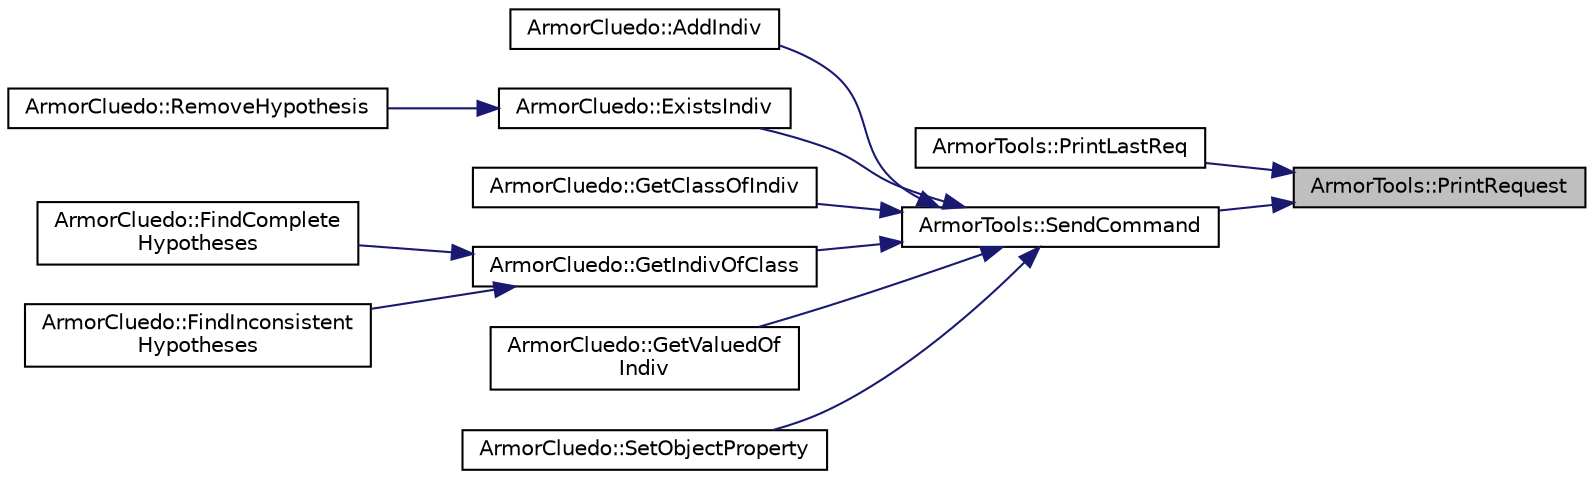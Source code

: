 digraph "ArmorTools::PrintRequest"
{
 // LATEX_PDF_SIZE
  edge [fontname="Helvetica",fontsize="10",labelfontname="Helvetica",labelfontsize="10"];
  node [fontname="Helvetica",fontsize="10",shape=record];
  rankdir="RL";
  Node1 [label="ArmorTools::PrintRequest",height=0.2,width=0.4,color="black", fillcolor="grey75", style="filled", fontcolor="black",tooltip="print a request to the screen."];
  Node1 -> Node2 [dir="back",color="midnightblue",fontsize="10",style="solid",fontname="Helvetica"];
  Node2 [label="ArmorTools::PrintLastReq",height=0.2,width=0.4,color="black", fillcolor="white", style="filled",URL="$a00174_ac7f632ed614b226cbc2b2fa352989643.html#ac7f632ed614b226cbc2b2fa352989643",tooltip="print the last request"];
  Node1 -> Node3 [dir="back",color="midnightblue",fontsize="10",style="solid",fontname="Helvetica"];
  Node3 [label="ArmorTools::SendCommand",height=0.2,width=0.4,color="black", fillcolor="white", style="filled",URL="$a00174_a6033ed90283ec6c78a2bc2b0106d0461.html#a6033ed90283ec6c78a2bc2b0106d0461",tooltip="fill in a command and send it to aRMOR"];
  Node3 -> Node4 [dir="back",color="midnightblue",fontsize="10",style="solid",fontname="Helvetica"];
  Node4 [label="ArmorCluedo::AddIndiv",height=0.2,width=0.4,color="black", fillcolor="white", style="filled",URL="$a00170_ad29930fec7803aed87b7244e73b98bff.html#ad29930fec7803aed87b7244e73b98bff",tooltip="add an individual to the ontology"];
  Node3 -> Node5 [dir="back",color="midnightblue",fontsize="10",style="solid",fontname="Helvetica"];
  Node5 [label="ArmorCluedo::ExistsIndiv",height=0.2,width=0.4,color="black", fillcolor="white", style="filled",URL="$a00170_a2086082362b61607798d6f968c263f9e.html#a2086082362b61607798d6f968c263f9e",tooltip="check if an individual exists"];
  Node5 -> Node6 [dir="back",color="midnightblue",fontsize="10",style="solid",fontname="Helvetica"];
  Node6 [label="ArmorCluedo::RemoveHypothesis",height=0.2,width=0.4,color="black", fillcolor="white", style="filled",URL="$a00170_a4ae659375e7a6d9564973718ece248e2.html#a4ae659375e7a6d9564973718ece248e2",tooltip="discard one hypothesis"];
  Node3 -> Node7 [dir="back",color="midnightblue",fontsize="10",style="solid",fontname="Helvetica"];
  Node7 [label="ArmorCluedo::GetClassOfIndiv",height=0.2,width=0.4,color="black", fillcolor="white", style="filled",URL="$a00170_a49216d015f97a9d510406a90e8c1fe30.html#a49216d015f97a9d510406a90e8c1fe30",tooltip="get the class of a given individual"];
  Node3 -> Node8 [dir="back",color="midnightblue",fontsize="10",style="solid",fontname="Helvetica"];
  Node8 [label="ArmorCluedo::GetIndivOfClass",height=0.2,width=0.4,color="black", fillcolor="white", style="filled",URL="$a00170_afef8229a755f495f008bfe4630a745fa.html#afef8229a755f495f008bfe4630a745fa",tooltip="find the individuals belonging to a class"];
  Node8 -> Node9 [dir="back",color="midnightblue",fontsize="10",style="solid",fontname="Helvetica"];
  Node9 [label="ArmorCluedo::FindComplete\lHypotheses",height=0.2,width=0.4,color="black", fillcolor="white", style="filled",URL="$a00170_aaf1832ed634a017c48e26c48f58c5f68.html#aaf1832ed634a017c48e26c48f58c5f68",tooltip="find all the complete hypotheses"];
  Node8 -> Node10 [dir="back",color="midnightblue",fontsize="10",style="solid",fontname="Helvetica"];
  Node10 [label="ArmorCluedo::FindInconsistent\lHypotheses",height=0.2,width=0.4,color="black", fillcolor="white", style="filled",URL="$a00170_ab278ac3aaffc4c6aceaf3bfb8d5186af.html#ab278ac3aaffc4c6aceaf3bfb8d5186af",tooltip="find all the inconsistent hypotheses"];
  Node3 -> Node11 [dir="back",color="midnightblue",fontsize="10",style="solid",fontname="Helvetica"];
  Node11 [label="ArmorCluedo::GetValuedOf\lIndiv",height=0.2,width=0.4,color="black", fillcolor="white", style="filled",URL="$a00170_a580aef3f0bf9dd1affd06c588e731ff5.html#a580aef3f0bf9dd1affd06c588e731ff5",tooltip="get the values of a property related to a gven individual"];
  Node3 -> Node12 [dir="back",color="midnightblue",fontsize="10",style="solid",fontname="Helvetica"];
  Node12 [label="ArmorCluedo::SetObjectProperty",height=0.2,width=0.4,color="black", fillcolor="white", style="filled",URL="$a00170_ad179234fd676874a09c267abb416d2da.html#ad179234fd676874a09c267abb416d2da",tooltip="set a property true"];
}
